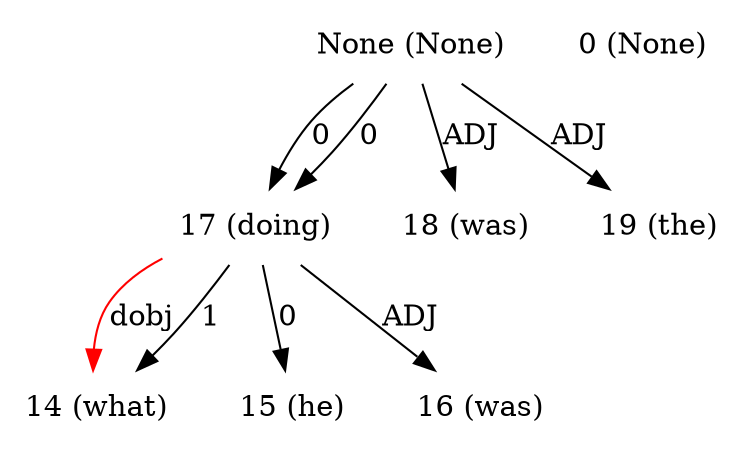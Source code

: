 digraph G{
edge [dir=forward]
node [shape=plaintext]

None [label="None (None)"]
None -> 17 [label="0"]
None -> 18 [label="ADJ"]
None -> 19 [label="ADJ"]
None [label="None (None)"]
None -> 17 [label="0"]
0 [label="0 (None)"]
14 [label="14 (what)"]
17 -> 14 [label="dobj", color="red"]
15 [label="15 (he)"]
16 [label="16 (was)"]
17 [label="17 (doing)"]
17 -> 14 [label="1"]
17 -> 15 [label="0"]
17 -> 16 [label="ADJ"]
18 [label="18 (was)"]
19 [label="19 (the)"]
}
